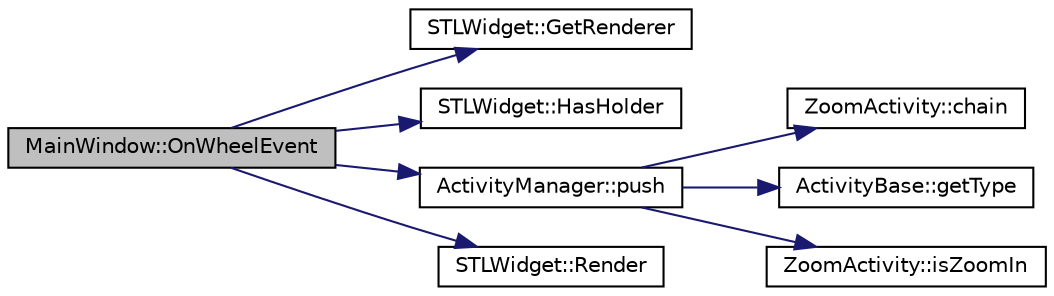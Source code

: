digraph "MainWindow::OnWheelEvent"
{
 // LATEX_PDF_SIZE
  edge [fontname="Helvetica",fontsize="10",labelfontname="Helvetica",labelfontsize="10"];
  node [fontname="Helvetica",fontsize="10",shape=record];
  rankdir="LR";
  Node1 [label="MainWindow::OnWheelEvent",height=0.2,width=0.4,color="black", fillcolor="grey75", style="filled", fontcolor="black",tooltip="Handle a mouse wheel event from STLWidget."];
  Node1 -> Node2 [color="midnightblue",fontsize="10",style="solid",fontname="Helvetica"];
  Node2 [label="STLWidget::GetRenderer",height=0.2,width=0.4,color="black", fillcolor="white", style="filled",URL="$class_s_t_l_widget.html#a5a3e391dd6b86e53841af138b4477f91",tooltip="Get the renderer."];
  Node1 -> Node3 [color="midnightblue",fontsize="10",style="solid",fontname="Helvetica"];
  Node3 [label="STLWidget::HasHolder",height=0.2,width=0.4,color="black", fillcolor="white", style="filled",URL="$class_s_t_l_widget.html#a674666824522c9b28d34af6a5937e6e9",tooltip="Indicates whether the widget shows any STL object."];
  Node1 -> Node4 [color="midnightblue",fontsize="10",style="solid",fontname="Helvetica"];
  Node4 [label="ActivityManager::push",height=0.2,width=0.4,color="black", fillcolor="white", style="filled",URL="$class_activity_manager.html#a8aa02f1f7df25f2509eb9b85ce671fe5",tooltip="Do something initially for the activity."];
  Node4 -> Node5 [color="midnightblue",fontsize="10",style="solid",fontname="Helvetica"];
  Node5 [label="ZoomActivity::chain",height=0.2,width=0.4,color="black", fillcolor="white", style="filled",URL="$class_zoom_activity.html#afb7f022a1c49782638194bff7eef91b4",tooltip="Chain another zoom activity."];
  Node4 -> Node6 [color="midnightblue",fontsize="10",style="solid",fontname="Helvetica"];
  Node6 [label="ActivityBase::getType",height=0.2,width=0.4,color="black", fillcolor="white", style="filled",URL="$class_activity_base.html#a1b65c21bd9f3534dedbef62c7fe05764",tooltip="Get the type of the activity."];
  Node4 -> Node7 [color="midnightblue",fontsize="10",style="solid",fontname="Helvetica"];
  Node7 [label="ZoomActivity::isZoomIn",height=0.2,width=0.4,color="black", fillcolor="white", style="filled",URL="$class_zoom_activity.html#aabcdc3a96f3df0dc04471b05851b33de",tooltip="Returns whether this activity represents zoom in."];
  Node1 -> Node8 [color="midnightblue",fontsize="10",style="solid",fontname="Helvetica"];
  Node8 [label="STLWidget::Render",height=0.2,width=0.4,color="black", fillcolor="white", style="filled",URL="$class_s_t_l_widget.html#ac57424afd9164e125938ed47041c7d76",tooltip="Refresh the widget, applying new changes."];
}
